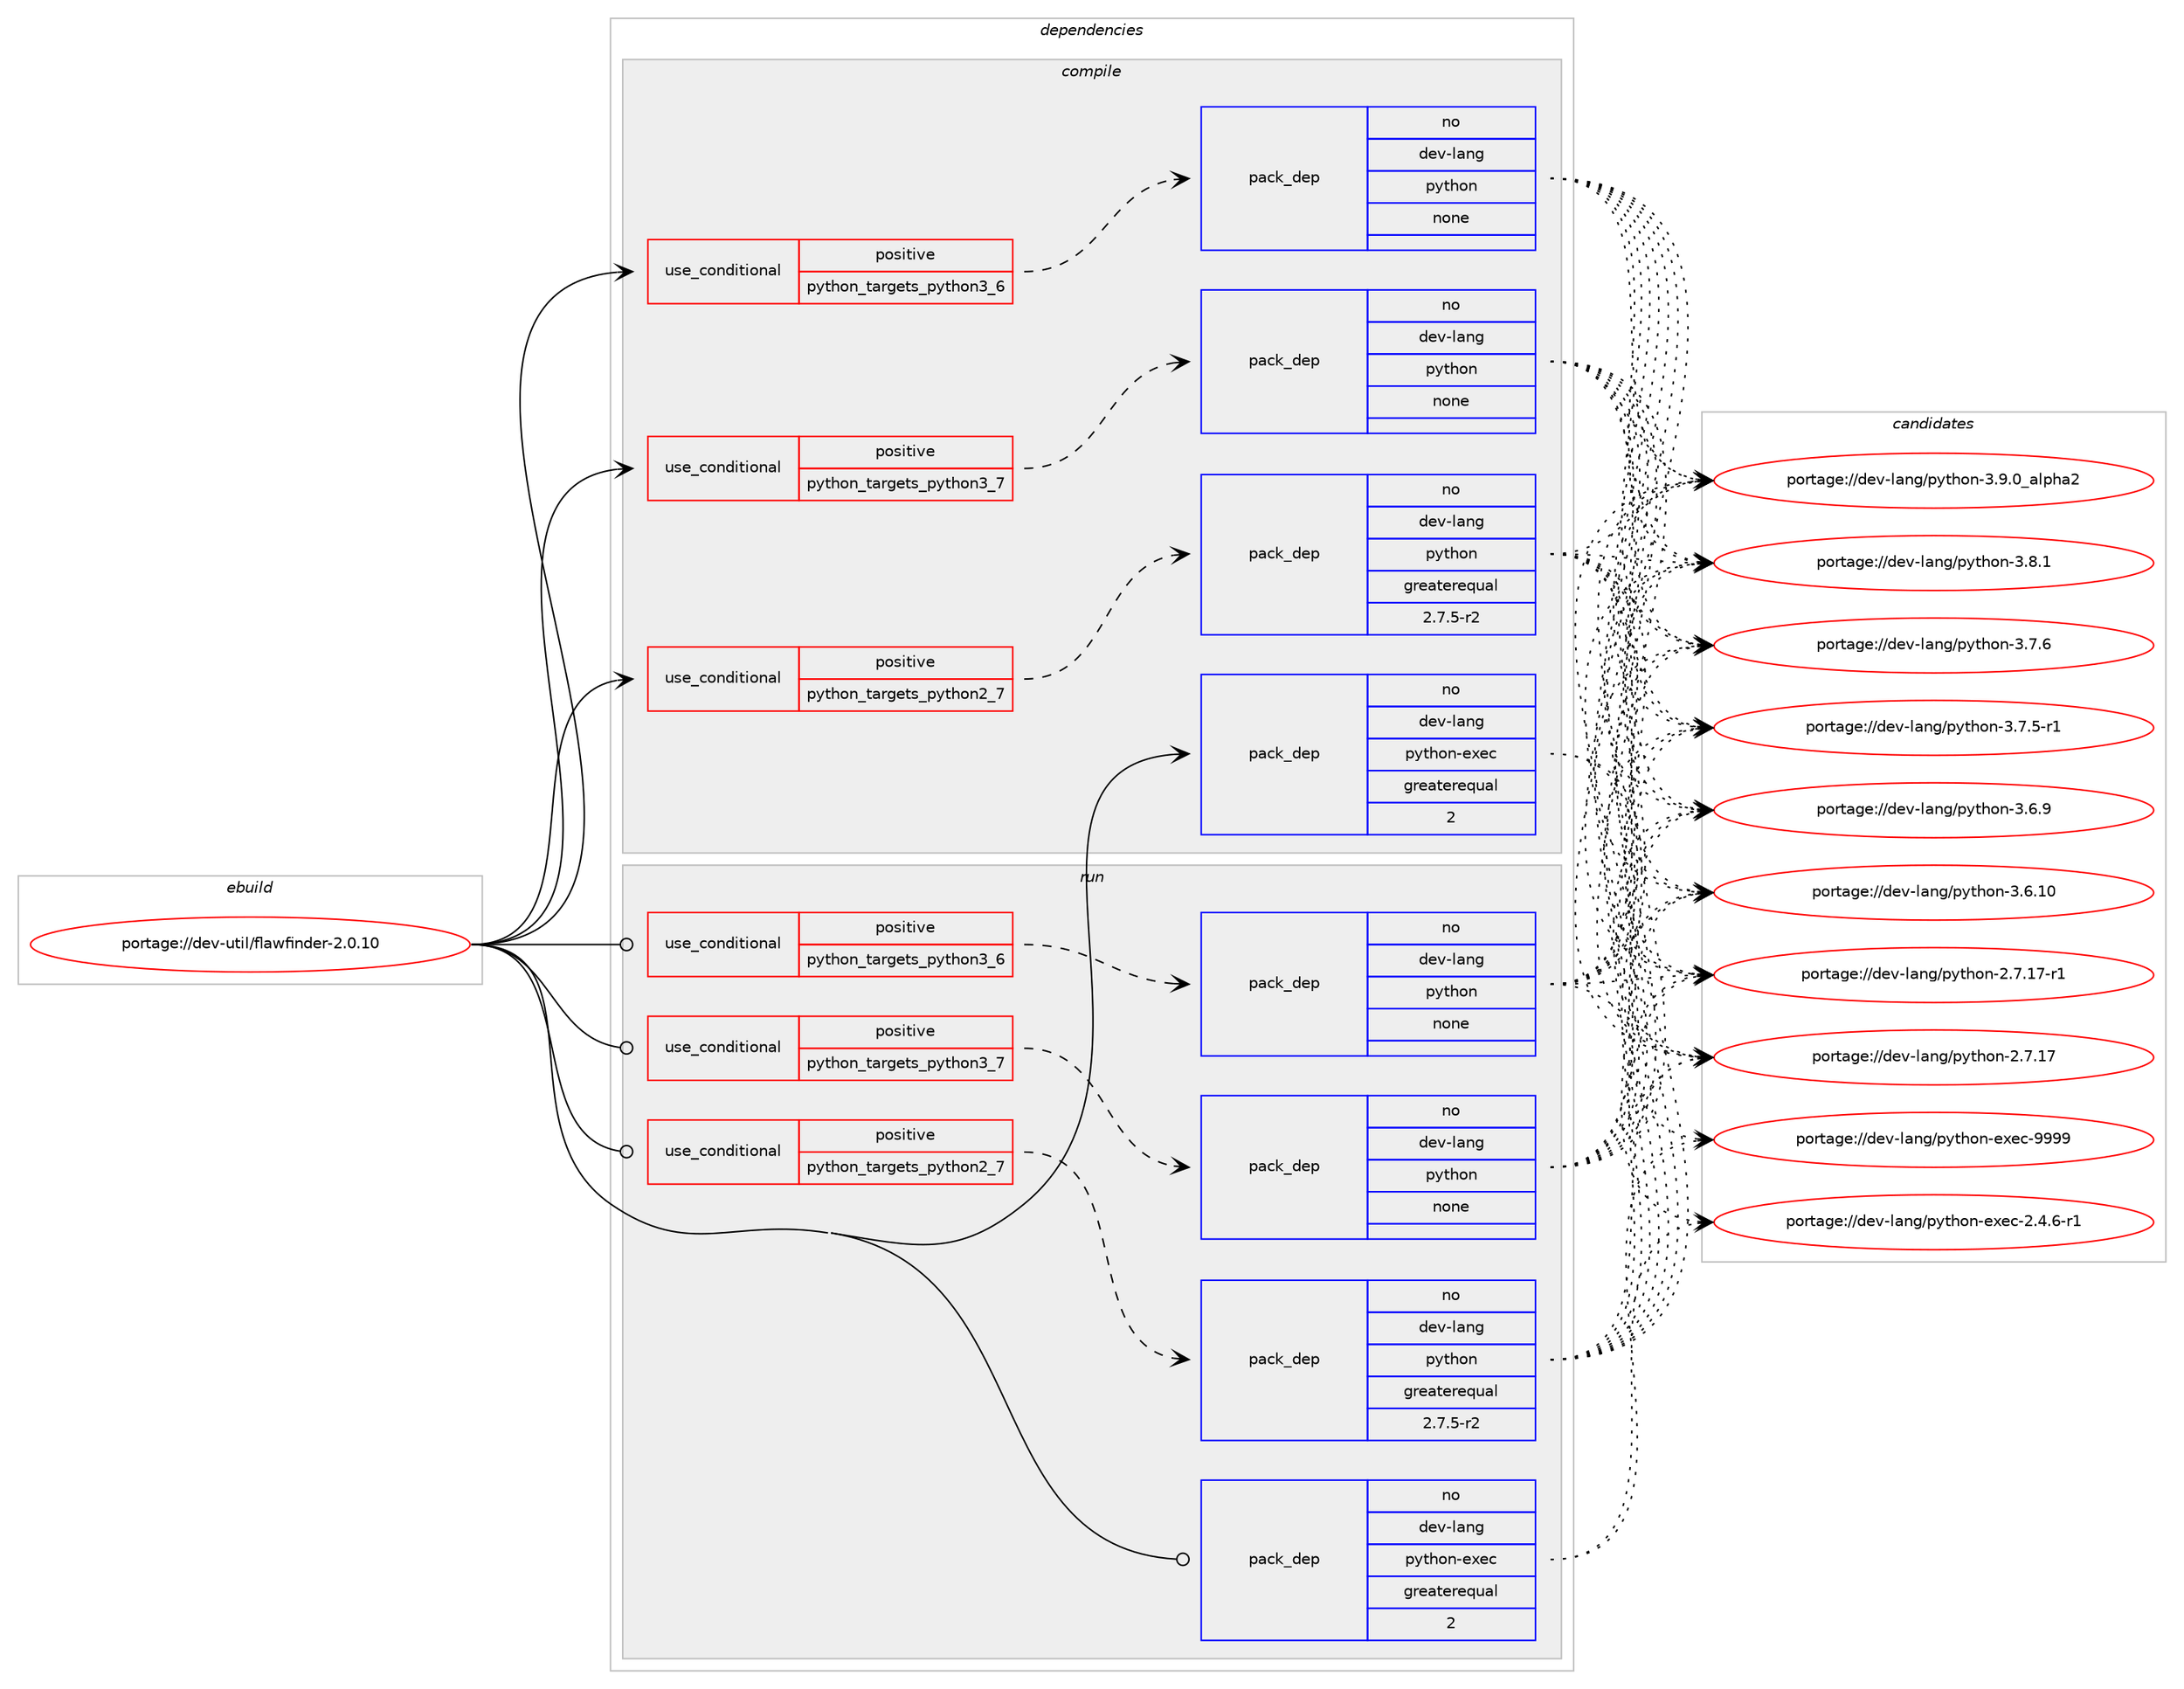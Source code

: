 digraph prolog {

# *************
# Graph options
# *************

newrank=true;
concentrate=true;
compound=true;
graph [rankdir=LR,fontname=Helvetica,fontsize=10,ranksep=1.5];#, ranksep=2.5, nodesep=0.2];
edge  [arrowhead=vee];
node  [fontname=Helvetica,fontsize=10];

# **********
# The ebuild
# **********

subgraph cluster_leftcol {
color=gray;
label=<<i>ebuild</i>>;
id [label="portage://dev-util/flawfinder-2.0.10", color=red, width=4, href="../dev-util/flawfinder-2.0.10.svg"];
}

# ****************
# The dependencies
# ****************

subgraph cluster_midcol {
color=gray;
label=<<i>dependencies</i>>;
subgraph cluster_compile {
fillcolor="#eeeeee";
style=filled;
label=<<i>compile</i>>;
subgraph cond62679 {
dependency302162 [label=<<TABLE BORDER="0" CELLBORDER="1" CELLSPACING="0" CELLPADDING="4"><TR><TD ROWSPAN="3" CELLPADDING="10">use_conditional</TD></TR><TR><TD>positive</TD></TR><TR><TD>python_targets_python2_7</TD></TR></TABLE>>, shape=none, color=red];
subgraph pack234835 {
dependency302163 [label=<<TABLE BORDER="0" CELLBORDER="1" CELLSPACING="0" CELLPADDING="4" WIDTH="220"><TR><TD ROWSPAN="6" CELLPADDING="30">pack_dep</TD></TR><TR><TD WIDTH="110">no</TD></TR><TR><TD>dev-lang</TD></TR><TR><TD>python</TD></TR><TR><TD>greaterequal</TD></TR><TR><TD>2.7.5-r2</TD></TR></TABLE>>, shape=none, color=blue];
}
dependency302162:e -> dependency302163:w [weight=20,style="dashed",arrowhead="vee"];
}
id:e -> dependency302162:w [weight=20,style="solid",arrowhead="vee"];
subgraph cond62680 {
dependency302164 [label=<<TABLE BORDER="0" CELLBORDER="1" CELLSPACING="0" CELLPADDING="4"><TR><TD ROWSPAN="3" CELLPADDING="10">use_conditional</TD></TR><TR><TD>positive</TD></TR><TR><TD>python_targets_python3_6</TD></TR></TABLE>>, shape=none, color=red];
subgraph pack234836 {
dependency302165 [label=<<TABLE BORDER="0" CELLBORDER="1" CELLSPACING="0" CELLPADDING="4" WIDTH="220"><TR><TD ROWSPAN="6" CELLPADDING="30">pack_dep</TD></TR><TR><TD WIDTH="110">no</TD></TR><TR><TD>dev-lang</TD></TR><TR><TD>python</TD></TR><TR><TD>none</TD></TR><TR><TD></TD></TR></TABLE>>, shape=none, color=blue];
}
dependency302164:e -> dependency302165:w [weight=20,style="dashed",arrowhead="vee"];
}
id:e -> dependency302164:w [weight=20,style="solid",arrowhead="vee"];
subgraph cond62681 {
dependency302166 [label=<<TABLE BORDER="0" CELLBORDER="1" CELLSPACING="0" CELLPADDING="4"><TR><TD ROWSPAN="3" CELLPADDING="10">use_conditional</TD></TR><TR><TD>positive</TD></TR><TR><TD>python_targets_python3_7</TD></TR></TABLE>>, shape=none, color=red];
subgraph pack234837 {
dependency302167 [label=<<TABLE BORDER="0" CELLBORDER="1" CELLSPACING="0" CELLPADDING="4" WIDTH="220"><TR><TD ROWSPAN="6" CELLPADDING="30">pack_dep</TD></TR><TR><TD WIDTH="110">no</TD></TR><TR><TD>dev-lang</TD></TR><TR><TD>python</TD></TR><TR><TD>none</TD></TR><TR><TD></TD></TR></TABLE>>, shape=none, color=blue];
}
dependency302166:e -> dependency302167:w [weight=20,style="dashed",arrowhead="vee"];
}
id:e -> dependency302166:w [weight=20,style="solid",arrowhead="vee"];
subgraph pack234838 {
dependency302168 [label=<<TABLE BORDER="0" CELLBORDER="1" CELLSPACING="0" CELLPADDING="4" WIDTH="220"><TR><TD ROWSPAN="6" CELLPADDING="30">pack_dep</TD></TR><TR><TD WIDTH="110">no</TD></TR><TR><TD>dev-lang</TD></TR><TR><TD>python-exec</TD></TR><TR><TD>greaterequal</TD></TR><TR><TD>2</TD></TR></TABLE>>, shape=none, color=blue];
}
id:e -> dependency302168:w [weight=20,style="solid",arrowhead="vee"];
}
subgraph cluster_compileandrun {
fillcolor="#eeeeee";
style=filled;
label=<<i>compile and run</i>>;
}
subgraph cluster_run {
fillcolor="#eeeeee";
style=filled;
label=<<i>run</i>>;
subgraph cond62682 {
dependency302169 [label=<<TABLE BORDER="0" CELLBORDER="1" CELLSPACING="0" CELLPADDING="4"><TR><TD ROWSPAN="3" CELLPADDING="10">use_conditional</TD></TR><TR><TD>positive</TD></TR><TR><TD>python_targets_python2_7</TD></TR></TABLE>>, shape=none, color=red];
subgraph pack234839 {
dependency302170 [label=<<TABLE BORDER="0" CELLBORDER="1" CELLSPACING="0" CELLPADDING="4" WIDTH="220"><TR><TD ROWSPAN="6" CELLPADDING="30">pack_dep</TD></TR><TR><TD WIDTH="110">no</TD></TR><TR><TD>dev-lang</TD></TR><TR><TD>python</TD></TR><TR><TD>greaterequal</TD></TR><TR><TD>2.7.5-r2</TD></TR></TABLE>>, shape=none, color=blue];
}
dependency302169:e -> dependency302170:w [weight=20,style="dashed",arrowhead="vee"];
}
id:e -> dependency302169:w [weight=20,style="solid",arrowhead="odot"];
subgraph cond62683 {
dependency302171 [label=<<TABLE BORDER="0" CELLBORDER="1" CELLSPACING="0" CELLPADDING="4"><TR><TD ROWSPAN="3" CELLPADDING="10">use_conditional</TD></TR><TR><TD>positive</TD></TR><TR><TD>python_targets_python3_6</TD></TR></TABLE>>, shape=none, color=red];
subgraph pack234840 {
dependency302172 [label=<<TABLE BORDER="0" CELLBORDER="1" CELLSPACING="0" CELLPADDING="4" WIDTH="220"><TR><TD ROWSPAN="6" CELLPADDING="30">pack_dep</TD></TR><TR><TD WIDTH="110">no</TD></TR><TR><TD>dev-lang</TD></TR><TR><TD>python</TD></TR><TR><TD>none</TD></TR><TR><TD></TD></TR></TABLE>>, shape=none, color=blue];
}
dependency302171:e -> dependency302172:w [weight=20,style="dashed",arrowhead="vee"];
}
id:e -> dependency302171:w [weight=20,style="solid",arrowhead="odot"];
subgraph cond62684 {
dependency302173 [label=<<TABLE BORDER="0" CELLBORDER="1" CELLSPACING="0" CELLPADDING="4"><TR><TD ROWSPAN="3" CELLPADDING="10">use_conditional</TD></TR><TR><TD>positive</TD></TR><TR><TD>python_targets_python3_7</TD></TR></TABLE>>, shape=none, color=red];
subgraph pack234841 {
dependency302174 [label=<<TABLE BORDER="0" CELLBORDER="1" CELLSPACING="0" CELLPADDING="4" WIDTH="220"><TR><TD ROWSPAN="6" CELLPADDING="30">pack_dep</TD></TR><TR><TD WIDTH="110">no</TD></TR><TR><TD>dev-lang</TD></TR><TR><TD>python</TD></TR><TR><TD>none</TD></TR><TR><TD></TD></TR></TABLE>>, shape=none, color=blue];
}
dependency302173:e -> dependency302174:w [weight=20,style="dashed",arrowhead="vee"];
}
id:e -> dependency302173:w [weight=20,style="solid",arrowhead="odot"];
subgraph pack234842 {
dependency302175 [label=<<TABLE BORDER="0" CELLBORDER="1" CELLSPACING="0" CELLPADDING="4" WIDTH="220"><TR><TD ROWSPAN="6" CELLPADDING="30">pack_dep</TD></TR><TR><TD WIDTH="110">no</TD></TR><TR><TD>dev-lang</TD></TR><TR><TD>python-exec</TD></TR><TR><TD>greaterequal</TD></TR><TR><TD>2</TD></TR></TABLE>>, shape=none, color=blue];
}
id:e -> dependency302175:w [weight=20,style="solid",arrowhead="odot"];
}
}

# **************
# The candidates
# **************

subgraph cluster_choices {
rank=same;
color=gray;
label=<<i>candidates</i>>;

subgraph choice234835 {
color=black;
nodesep=1;
choice10010111845108971101034711212111610411111045514657464895971081121049750 [label="portage://dev-lang/python-3.9.0_alpha2", color=red, width=4,href="../dev-lang/python-3.9.0_alpha2.svg"];
choice100101118451089711010347112121116104111110455146564649 [label="portage://dev-lang/python-3.8.1", color=red, width=4,href="../dev-lang/python-3.8.1.svg"];
choice100101118451089711010347112121116104111110455146554654 [label="portage://dev-lang/python-3.7.6", color=red, width=4,href="../dev-lang/python-3.7.6.svg"];
choice1001011184510897110103471121211161041111104551465546534511449 [label="portage://dev-lang/python-3.7.5-r1", color=red, width=4,href="../dev-lang/python-3.7.5-r1.svg"];
choice100101118451089711010347112121116104111110455146544657 [label="portage://dev-lang/python-3.6.9", color=red, width=4,href="../dev-lang/python-3.6.9.svg"];
choice10010111845108971101034711212111610411111045514654464948 [label="portage://dev-lang/python-3.6.10", color=red, width=4,href="../dev-lang/python-3.6.10.svg"];
choice100101118451089711010347112121116104111110455046554649554511449 [label="portage://dev-lang/python-2.7.17-r1", color=red, width=4,href="../dev-lang/python-2.7.17-r1.svg"];
choice10010111845108971101034711212111610411111045504655464955 [label="portage://dev-lang/python-2.7.17", color=red, width=4,href="../dev-lang/python-2.7.17.svg"];
dependency302163:e -> choice10010111845108971101034711212111610411111045514657464895971081121049750:w [style=dotted,weight="100"];
dependency302163:e -> choice100101118451089711010347112121116104111110455146564649:w [style=dotted,weight="100"];
dependency302163:e -> choice100101118451089711010347112121116104111110455146554654:w [style=dotted,weight="100"];
dependency302163:e -> choice1001011184510897110103471121211161041111104551465546534511449:w [style=dotted,weight="100"];
dependency302163:e -> choice100101118451089711010347112121116104111110455146544657:w [style=dotted,weight="100"];
dependency302163:e -> choice10010111845108971101034711212111610411111045514654464948:w [style=dotted,weight="100"];
dependency302163:e -> choice100101118451089711010347112121116104111110455046554649554511449:w [style=dotted,weight="100"];
dependency302163:e -> choice10010111845108971101034711212111610411111045504655464955:w [style=dotted,weight="100"];
}
subgraph choice234836 {
color=black;
nodesep=1;
choice10010111845108971101034711212111610411111045514657464895971081121049750 [label="portage://dev-lang/python-3.9.0_alpha2", color=red, width=4,href="../dev-lang/python-3.9.0_alpha2.svg"];
choice100101118451089711010347112121116104111110455146564649 [label="portage://dev-lang/python-3.8.1", color=red, width=4,href="../dev-lang/python-3.8.1.svg"];
choice100101118451089711010347112121116104111110455146554654 [label="portage://dev-lang/python-3.7.6", color=red, width=4,href="../dev-lang/python-3.7.6.svg"];
choice1001011184510897110103471121211161041111104551465546534511449 [label="portage://dev-lang/python-3.7.5-r1", color=red, width=4,href="../dev-lang/python-3.7.5-r1.svg"];
choice100101118451089711010347112121116104111110455146544657 [label="portage://dev-lang/python-3.6.9", color=red, width=4,href="../dev-lang/python-3.6.9.svg"];
choice10010111845108971101034711212111610411111045514654464948 [label="portage://dev-lang/python-3.6.10", color=red, width=4,href="../dev-lang/python-3.6.10.svg"];
choice100101118451089711010347112121116104111110455046554649554511449 [label="portage://dev-lang/python-2.7.17-r1", color=red, width=4,href="../dev-lang/python-2.7.17-r1.svg"];
choice10010111845108971101034711212111610411111045504655464955 [label="portage://dev-lang/python-2.7.17", color=red, width=4,href="../dev-lang/python-2.7.17.svg"];
dependency302165:e -> choice10010111845108971101034711212111610411111045514657464895971081121049750:w [style=dotted,weight="100"];
dependency302165:e -> choice100101118451089711010347112121116104111110455146564649:w [style=dotted,weight="100"];
dependency302165:e -> choice100101118451089711010347112121116104111110455146554654:w [style=dotted,weight="100"];
dependency302165:e -> choice1001011184510897110103471121211161041111104551465546534511449:w [style=dotted,weight="100"];
dependency302165:e -> choice100101118451089711010347112121116104111110455146544657:w [style=dotted,weight="100"];
dependency302165:e -> choice10010111845108971101034711212111610411111045514654464948:w [style=dotted,weight="100"];
dependency302165:e -> choice100101118451089711010347112121116104111110455046554649554511449:w [style=dotted,weight="100"];
dependency302165:e -> choice10010111845108971101034711212111610411111045504655464955:w [style=dotted,weight="100"];
}
subgraph choice234837 {
color=black;
nodesep=1;
choice10010111845108971101034711212111610411111045514657464895971081121049750 [label="portage://dev-lang/python-3.9.0_alpha2", color=red, width=4,href="../dev-lang/python-3.9.0_alpha2.svg"];
choice100101118451089711010347112121116104111110455146564649 [label="portage://dev-lang/python-3.8.1", color=red, width=4,href="../dev-lang/python-3.8.1.svg"];
choice100101118451089711010347112121116104111110455146554654 [label="portage://dev-lang/python-3.7.6", color=red, width=4,href="../dev-lang/python-3.7.6.svg"];
choice1001011184510897110103471121211161041111104551465546534511449 [label="portage://dev-lang/python-3.7.5-r1", color=red, width=4,href="../dev-lang/python-3.7.5-r1.svg"];
choice100101118451089711010347112121116104111110455146544657 [label="portage://dev-lang/python-3.6.9", color=red, width=4,href="../dev-lang/python-3.6.9.svg"];
choice10010111845108971101034711212111610411111045514654464948 [label="portage://dev-lang/python-3.6.10", color=red, width=4,href="../dev-lang/python-3.6.10.svg"];
choice100101118451089711010347112121116104111110455046554649554511449 [label="portage://dev-lang/python-2.7.17-r1", color=red, width=4,href="../dev-lang/python-2.7.17-r1.svg"];
choice10010111845108971101034711212111610411111045504655464955 [label="portage://dev-lang/python-2.7.17", color=red, width=4,href="../dev-lang/python-2.7.17.svg"];
dependency302167:e -> choice10010111845108971101034711212111610411111045514657464895971081121049750:w [style=dotted,weight="100"];
dependency302167:e -> choice100101118451089711010347112121116104111110455146564649:w [style=dotted,weight="100"];
dependency302167:e -> choice100101118451089711010347112121116104111110455146554654:w [style=dotted,weight="100"];
dependency302167:e -> choice1001011184510897110103471121211161041111104551465546534511449:w [style=dotted,weight="100"];
dependency302167:e -> choice100101118451089711010347112121116104111110455146544657:w [style=dotted,weight="100"];
dependency302167:e -> choice10010111845108971101034711212111610411111045514654464948:w [style=dotted,weight="100"];
dependency302167:e -> choice100101118451089711010347112121116104111110455046554649554511449:w [style=dotted,weight="100"];
dependency302167:e -> choice10010111845108971101034711212111610411111045504655464955:w [style=dotted,weight="100"];
}
subgraph choice234838 {
color=black;
nodesep=1;
choice10010111845108971101034711212111610411111045101120101994557575757 [label="portage://dev-lang/python-exec-9999", color=red, width=4,href="../dev-lang/python-exec-9999.svg"];
choice10010111845108971101034711212111610411111045101120101994550465246544511449 [label="portage://dev-lang/python-exec-2.4.6-r1", color=red, width=4,href="../dev-lang/python-exec-2.4.6-r1.svg"];
dependency302168:e -> choice10010111845108971101034711212111610411111045101120101994557575757:w [style=dotted,weight="100"];
dependency302168:e -> choice10010111845108971101034711212111610411111045101120101994550465246544511449:w [style=dotted,weight="100"];
}
subgraph choice234839 {
color=black;
nodesep=1;
choice10010111845108971101034711212111610411111045514657464895971081121049750 [label="portage://dev-lang/python-3.9.0_alpha2", color=red, width=4,href="../dev-lang/python-3.9.0_alpha2.svg"];
choice100101118451089711010347112121116104111110455146564649 [label="portage://dev-lang/python-3.8.1", color=red, width=4,href="../dev-lang/python-3.8.1.svg"];
choice100101118451089711010347112121116104111110455146554654 [label="portage://dev-lang/python-3.7.6", color=red, width=4,href="../dev-lang/python-3.7.6.svg"];
choice1001011184510897110103471121211161041111104551465546534511449 [label="portage://dev-lang/python-3.7.5-r1", color=red, width=4,href="../dev-lang/python-3.7.5-r1.svg"];
choice100101118451089711010347112121116104111110455146544657 [label="portage://dev-lang/python-3.6.9", color=red, width=4,href="../dev-lang/python-3.6.9.svg"];
choice10010111845108971101034711212111610411111045514654464948 [label="portage://dev-lang/python-3.6.10", color=red, width=4,href="../dev-lang/python-3.6.10.svg"];
choice100101118451089711010347112121116104111110455046554649554511449 [label="portage://dev-lang/python-2.7.17-r1", color=red, width=4,href="../dev-lang/python-2.7.17-r1.svg"];
choice10010111845108971101034711212111610411111045504655464955 [label="portage://dev-lang/python-2.7.17", color=red, width=4,href="../dev-lang/python-2.7.17.svg"];
dependency302170:e -> choice10010111845108971101034711212111610411111045514657464895971081121049750:w [style=dotted,weight="100"];
dependency302170:e -> choice100101118451089711010347112121116104111110455146564649:w [style=dotted,weight="100"];
dependency302170:e -> choice100101118451089711010347112121116104111110455146554654:w [style=dotted,weight="100"];
dependency302170:e -> choice1001011184510897110103471121211161041111104551465546534511449:w [style=dotted,weight="100"];
dependency302170:e -> choice100101118451089711010347112121116104111110455146544657:w [style=dotted,weight="100"];
dependency302170:e -> choice10010111845108971101034711212111610411111045514654464948:w [style=dotted,weight="100"];
dependency302170:e -> choice100101118451089711010347112121116104111110455046554649554511449:w [style=dotted,weight="100"];
dependency302170:e -> choice10010111845108971101034711212111610411111045504655464955:w [style=dotted,weight="100"];
}
subgraph choice234840 {
color=black;
nodesep=1;
choice10010111845108971101034711212111610411111045514657464895971081121049750 [label="portage://dev-lang/python-3.9.0_alpha2", color=red, width=4,href="../dev-lang/python-3.9.0_alpha2.svg"];
choice100101118451089711010347112121116104111110455146564649 [label="portage://dev-lang/python-3.8.1", color=red, width=4,href="../dev-lang/python-3.8.1.svg"];
choice100101118451089711010347112121116104111110455146554654 [label="portage://dev-lang/python-3.7.6", color=red, width=4,href="../dev-lang/python-3.7.6.svg"];
choice1001011184510897110103471121211161041111104551465546534511449 [label="portage://dev-lang/python-3.7.5-r1", color=red, width=4,href="../dev-lang/python-3.7.5-r1.svg"];
choice100101118451089711010347112121116104111110455146544657 [label="portage://dev-lang/python-3.6.9", color=red, width=4,href="../dev-lang/python-3.6.9.svg"];
choice10010111845108971101034711212111610411111045514654464948 [label="portage://dev-lang/python-3.6.10", color=red, width=4,href="../dev-lang/python-3.6.10.svg"];
choice100101118451089711010347112121116104111110455046554649554511449 [label="portage://dev-lang/python-2.7.17-r1", color=red, width=4,href="../dev-lang/python-2.7.17-r1.svg"];
choice10010111845108971101034711212111610411111045504655464955 [label="portage://dev-lang/python-2.7.17", color=red, width=4,href="../dev-lang/python-2.7.17.svg"];
dependency302172:e -> choice10010111845108971101034711212111610411111045514657464895971081121049750:w [style=dotted,weight="100"];
dependency302172:e -> choice100101118451089711010347112121116104111110455146564649:w [style=dotted,weight="100"];
dependency302172:e -> choice100101118451089711010347112121116104111110455146554654:w [style=dotted,weight="100"];
dependency302172:e -> choice1001011184510897110103471121211161041111104551465546534511449:w [style=dotted,weight="100"];
dependency302172:e -> choice100101118451089711010347112121116104111110455146544657:w [style=dotted,weight="100"];
dependency302172:e -> choice10010111845108971101034711212111610411111045514654464948:w [style=dotted,weight="100"];
dependency302172:e -> choice100101118451089711010347112121116104111110455046554649554511449:w [style=dotted,weight="100"];
dependency302172:e -> choice10010111845108971101034711212111610411111045504655464955:w [style=dotted,weight="100"];
}
subgraph choice234841 {
color=black;
nodesep=1;
choice10010111845108971101034711212111610411111045514657464895971081121049750 [label="portage://dev-lang/python-3.9.0_alpha2", color=red, width=4,href="../dev-lang/python-3.9.0_alpha2.svg"];
choice100101118451089711010347112121116104111110455146564649 [label="portage://dev-lang/python-3.8.1", color=red, width=4,href="../dev-lang/python-3.8.1.svg"];
choice100101118451089711010347112121116104111110455146554654 [label="portage://dev-lang/python-3.7.6", color=red, width=4,href="../dev-lang/python-3.7.6.svg"];
choice1001011184510897110103471121211161041111104551465546534511449 [label="portage://dev-lang/python-3.7.5-r1", color=red, width=4,href="../dev-lang/python-3.7.5-r1.svg"];
choice100101118451089711010347112121116104111110455146544657 [label="portage://dev-lang/python-3.6.9", color=red, width=4,href="../dev-lang/python-3.6.9.svg"];
choice10010111845108971101034711212111610411111045514654464948 [label="portage://dev-lang/python-3.6.10", color=red, width=4,href="../dev-lang/python-3.6.10.svg"];
choice100101118451089711010347112121116104111110455046554649554511449 [label="portage://dev-lang/python-2.7.17-r1", color=red, width=4,href="../dev-lang/python-2.7.17-r1.svg"];
choice10010111845108971101034711212111610411111045504655464955 [label="portage://dev-lang/python-2.7.17", color=red, width=4,href="../dev-lang/python-2.7.17.svg"];
dependency302174:e -> choice10010111845108971101034711212111610411111045514657464895971081121049750:w [style=dotted,weight="100"];
dependency302174:e -> choice100101118451089711010347112121116104111110455146564649:w [style=dotted,weight="100"];
dependency302174:e -> choice100101118451089711010347112121116104111110455146554654:w [style=dotted,weight="100"];
dependency302174:e -> choice1001011184510897110103471121211161041111104551465546534511449:w [style=dotted,weight="100"];
dependency302174:e -> choice100101118451089711010347112121116104111110455146544657:w [style=dotted,weight="100"];
dependency302174:e -> choice10010111845108971101034711212111610411111045514654464948:w [style=dotted,weight="100"];
dependency302174:e -> choice100101118451089711010347112121116104111110455046554649554511449:w [style=dotted,weight="100"];
dependency302174:e -> choice10010111845108971101034711212111610411111045504655464955:w [style=dotted,weight="100"];
}
subgraph choice234842 {
color=black;
nodesep=1;
choice10010111845108971101034711212111610411111045101120101994557575757 [label="portage://dev-lang/python-exec-9999", color=red, width=4,href="../dev-lang/python-exec-9999.svg"];
choice10010111845108971101034711212111610411111045101120101994550465246544511449 [label="portage://dev-lang/python-exec-2.4.6-r1", color=red, width=4,href="../dev-lang/python-exec-2.4.6-r1.svg"];
dependency302175:e -> choice10010111845108971101034711212111610411111045101120101994557575757:w [style=dotted,weight="100"];
dependency302175:e -> choice10010111845108971101034711212111610411111045101120101994550465246544511449:w [style=dotted,weight="100"];
}
}

}
